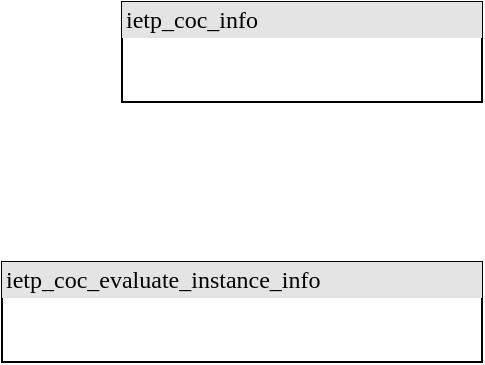 <mxfile version="20.8.23" type="github">
  <diagram name="第 1 页" id="8Jd_YHJOOdnQO59MMvem">
    <mxGraphModel dx="1050" dy="1686" grid="1" gridSize="10" guides="1" tooltips="1" connect="1" arrows="1" fold="1" page="1" pageScale="1" pageWidth="827" pageHeight="1169" math="0" shadow="0">
      <root>
        <mxCell id="0" />
        <mxCell id="1" parent="0" />
        <mxCell id="MyzIpmYlncKYWEPKaIoK-1" value="&lt;div style=&quot;box-sizing:border-box;width:100%;background:#e4e4e4;padding:2px;&quot;&gt;ietp_coc_info&lt;br&gt;&lt;/div&gt;" style="verticalAlign=top;align=left;overflow=fill;html=1;rounded=0;shadow=0;comic=0;labelBackgroundColor=none;strokeWidth=1;fontFamily=Verdana;fontSize=12" vertex="1" parent="1">
          <mxGeometry x="310" y="-1090" width="180" height="50" as="geometry" />
        </mxCell>
        <mxCell id="MyzIpmYlncKYWEPKaIoK-2" value="&lt;div style=&quot;box-sizing:border-box;width:100%;background:#e4e4e4;padding:2px;&quot;&gt;ietp_coc_evaluate_instance_info&lt;br&gt;&lt;/div&gt;" style="verticalAlign=top;align=left;overflow=fill;html=1;rounded=0;shadow=0;comic=0;labelBackgroundColor=none;strokeWidth=1;fontFamily=Verdana;fontSize=12" vertex="1" parent="1">
          <mxGeometry x="250" y="-960" width="240" height="50" as="geometry" />
        </mxCell>
      </root>
    </mxGraphModel>
  </diagram>
</mxfile>

